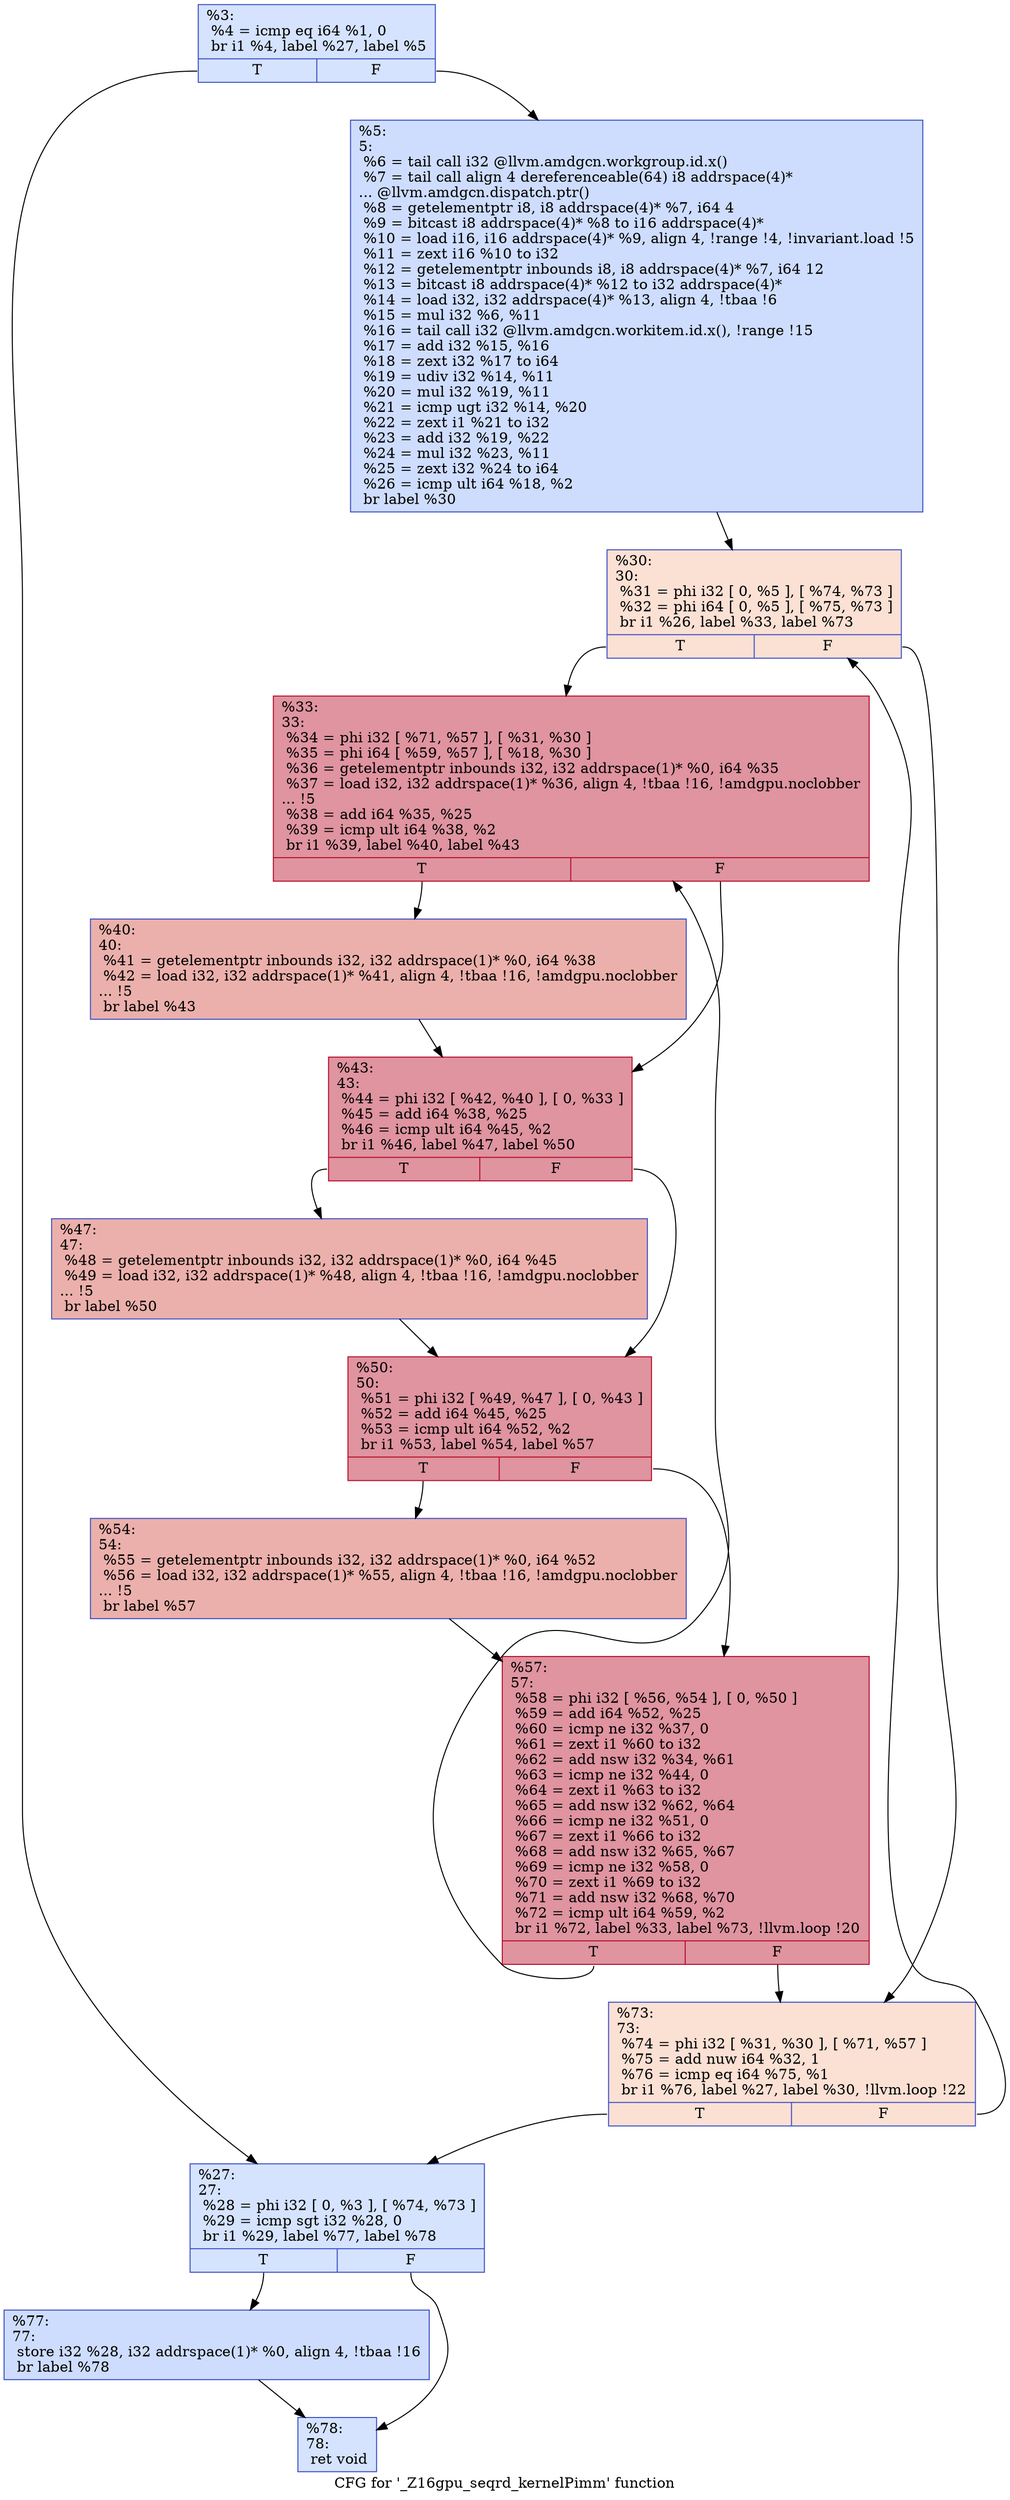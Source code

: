 digraph "CFG for '_Z16gpu_seqrd_kernelPimm' function" {
	label="CFG for '_Z16gpu_seqrd_kernelPimm' function";

	Node0x61bdce0 [shape=record,color="#3d50c3ff", style=filled, fillcolor="#a1c0ff70",label="{%3:\l  %4 = icmp eq i64 %1, 0\l  br i1 %4, label %27, label %5\l|{<s0>T|<s1>F}}"];
	Node0x61bdce0:s0 -> Node0x61be3d0;
	Node0x61bdce0:s1 -> Node0x61be460;
	Node0x61be460 [shape=record,color="#3d50c3ff", style=filled, fillcolor="#8fb1fe70",label="{%5:\l5:                                                \l  %6 = tail call i32 @llvm.amdgcn.workgroup.id.x()\l  %7 = tail call align 4 dereferenceable(64) i8 addrspace(4)*\l... @llvm.amdgcn.dispatch.ptr()\l  %8 = getelementptr i8, i8 addrspace(4)* %7, i64 4\l  %9 = bitcast i8 addrspace(4)* %8 to i16 addrspace(4)*\l  %10 = load i16, i16 addrspace(4)* %9, align 4, !range !4, !invariant.load !5\l  %11 = zext i16 %10 to i32\l  %12 = getelementptr inbounds i8, i8 addrspace(4)* %7, i64 12\l  %13 = bitcast i8 addrspace(4)* %12 to i32 addrspace(4)*\l  %14 = load i32, i32 addrspace(4)* %13, align 4, !tbaa !6\l  %15 = mul i32 %6, %11\l  %16 = tail call i32 @llvm.amdgcn.workitem.id.x(), !range !15\l  %17 = add i32 %15, %16\l  %18 = zext i32 %17 to i64\l  %19 = udiv i32 %14, %11\l  %20 = mul i32 %19, %11\l  %21 = icmp ugt i32 %14, %20\l  %22 = zext i1 %21 to i32\l  %23 = add i32 %19, %22\l  %24 = mul i32 %23, %11\l  %25 = zext i32 %24 to i64\l  %26 = icmp ult i64 %18, %2\l  br label %30\l}"];
	Node0x61be460 -> Node0x61c0590;
	Node0x61be3d0 [shape=record,color="#3d50c3ff", style=filled, fillcolor="#a1c0ff70",label="{%27:\l27:                                               \l  %28 = phi i32 [ 0, %3 ], [ %74, %73 ]\l  %29 = icmp sgt i32 %28, 0\l  br i1 %29, label %77, label %78\l|{<s0>T|<s1>F}}"];
	Node0x61be3d0:s0 -> Node0x61c0890;
	Node0x61be3d0:s1 -> Node0x61c0920;
	Node0x61c0590 [shape=record,color="#3d50c3ff", style=filled, fillcolor="#f7b99e70",label="{%30:\l30:                                               \l  %31 = phi i32 [ 0, %5 ], [ %74, %73 ]\l  %32 = phi i64 [ 0, %5 ], [ %75, %73 ]\l  br i1 %26, label %33, label %73\l|{<s0>T|<s1>F}}"];
	Node0x61c0590:s0 -> Node0x61bffd0;
	Node0x61c0590:s1 -> Node0x61c06c0;
	Node0x61bffd0 [shape=record,color="#b70d28ff", style=filled, fillcolor="#b70d2870",label="{%33:\l33:                                               \l  %34 = phi i32 [ %71, %57 ], [ %31, %30 ]\l  %35 = phi i64 [ %59, %57 ], [ %18, %30 ]\l  %36 = getelementptr inbounds i32, i32 addrspace(1)* %0, i64 %35\l  %37 = load i32, i32 addrspace(1)* %36, align 4, !tbaa !16, !amdgpu.noclobber\l... !5\l  %38 = add i64 %35, %25\l  %39 = icmp ult i64 %38, %2\l  br i1 %39, label %40, label %43\l|{<s0>T|<s1>F}}"];
	Node0x61bffd0:s0 -> Node0x61c1af0;
	Node0x61bffd0:s1 -> Node0x61c1b80;
	Node0x61c1af0 [shape=record,color="#3d50c3ff", style=filled, fillcolor="#d24b4070",label="{%40:\l40:                                               \l  %41 = getelementptr inbounds i32, i32 addrspace(1)* %0, i64 %38\l  %42 = load i32, i32 addrspace(1)* %41, align 4, !tbaa !16, !amdgpu.noclobber\l... !5\l  br label %43\l}"];
	Node0x61c1af0 -> Node0x61c1b80;
	Node0x61c1b80 [shape=record,color="#b70d28ff", style=filled, fillcolor="#b70d2870",label="{%43:\l43:                                               \l  %44 = phi i32 [ %42, %40 ], [ 0, %33 ]\l  %45 = add i64 %38, %25\l  %46 = icmp ult i64 %45, %2\l  br i1 %46, label %47, label %50\l|{<s0>T|<s1>F}}"];
	Node0x61c1b80:s0 -> Node0x61c2620;
	Node0x61c1b80:s1 -> Node0x61c2670;
	Node0x61c2620 [shape=record,color="#3d50c3ff", style=filled, fillcolor="#d24b4070",label="{%47:\l47:                                               \l  %48 = getelementptr inbounds i32, i32 addrspace(1)* %0, i64 %45\l  %49 = load i32, i32 addrspace(1)* %48, align 4, !tbaa !16, !amdgpu.noclobber\l... !5\l  br label %50\l}"];
	Node0x61c2620 -> Node0x61c2670;
	Node0x61c2670 [shape=record,color="#b70d28ff", style=filled, fillcolor="#b70d2870",label="{%50:\l50:                                               \l  %51 = phi i32 [ %49, %47 ], [ 0, %43 ]\l  %52 = add i64 %45, %25\l  %53 = icmp ult i64 %52, %2\l  br i1 %53, label %54, label %57\l|{<s0>T|<s1>F}}"];
	Node0x61c2670:s0 -> Node0x61c2b00;
	Node0x61c2670:s1 -> Node0x61c0090;
	Node0x61c2b00 [shape=record,color="#3d50c3ff", style=filled, fillcolor="#d24b4070",label="{%54:\l54:                                               \l  %55 = getelementptr inbounds i32, i32 addrspace(1)* %0, i64 %52\l  %56 = load i32, i32 addrspace(1)* %55, align 4, !tbaa !16, !amdgpu.noclobber\l... !5\l  br label %57\l}"];
	Node0x61c2b00 -> Node0x61c0090;
	Node0x61c0090 [shape=record,color="#b70d28ff", style=filled, fillcolor="#b70d2870",label="{%57:\l57:                                               \l  %58 = phi i32 [ %56, %54 ], [ 0, %50 ]\l  %59 = add i64 %52, %25\l  %60 = icmp ne i32 %37, 0\l  %61 = zext i1 %60 to i32\l  %62 = add nsw i32 %34, %61\l  %63 = icmp ne i32 %44, 0\l  %64 = zext i1 %63 to i32\l  %65 = add nsw i32 %62, %64\l  %66 = icmp ne i32 %51, 0\l  %67 = zext i1 %66 to i32\l  %68 = add nsw i32 %65, %67\l  %69 = icmp ne i32 %58, 0\l  %70 = zext i1 %69 to i32\l  %71 = add nsw i32 %68, %70\l  %72 = icmp ult i64 %59, %2\l  br i1 %72, label %33, label %73, !llvm.loop !20\l|{<s0>T|<s1>F}}"];
	Node0x61c0090:s0 -> Node0x61bffd0;
	Node0x61c0090:s1 -> Node0x61c06c0;
	Node0x61c06c0 [shape=record,color="#3d50c3ff", style=filled, fillcolor="#f7b99e70",label="{%73:\l73:                                               \l  %74 = phi i32 [ %31, %30 ], [ %71, %57 ]\l  %75 = add nuw i64 %32, 1\l  %76 = icmp eq i64 %75, %1\l  br i1 %76, label %27, label %30, !llvm.loop !22\l|{<s0>T|<s1>F}}"];
	Node0x61c06c0:s0 -> Node0x61be3d0;
	Node0x61c06c0:s1 -> Node0x61c0590;
	Node0x61c0890 [shape=record,color="#3d50c3ff", style=filled, fillcolor="#8fb1fe70",label="{%77:\l77:                                               \l  store i32 %28, i32 addrspace(1)* %0, align 4, !tbaa !16\l  br label %78\l}"];
	Node0x61c0890 -> Node0x61c0920;
	Node0x61c0920 [shape=record,color="#3d50c3ff", style=filled, fillcolor="#a1c0ff70",label="{%78:\l78:                                               \l  ret void\l}"];
}
